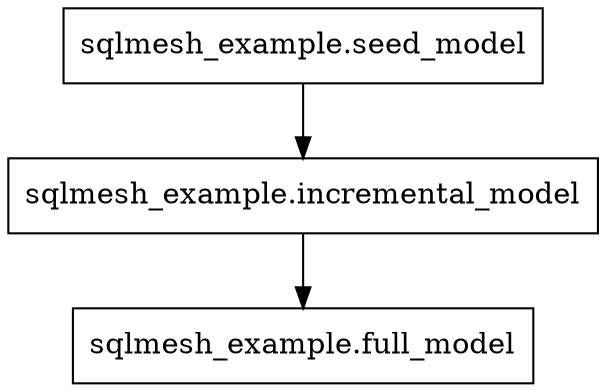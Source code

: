 digraph {
	node [shape=box]
	"sqlmesh_example.incremental_model"
	"sqlmesh_example.seed_model" -> "sqlmesh_example.incremental_model"
	"sqlmesh_example.seed_model"
	"sqlmesh_example.full_model"
	"sqlmesh_example.incremental_model" -> "sqlmesh_example.full_model"
}
